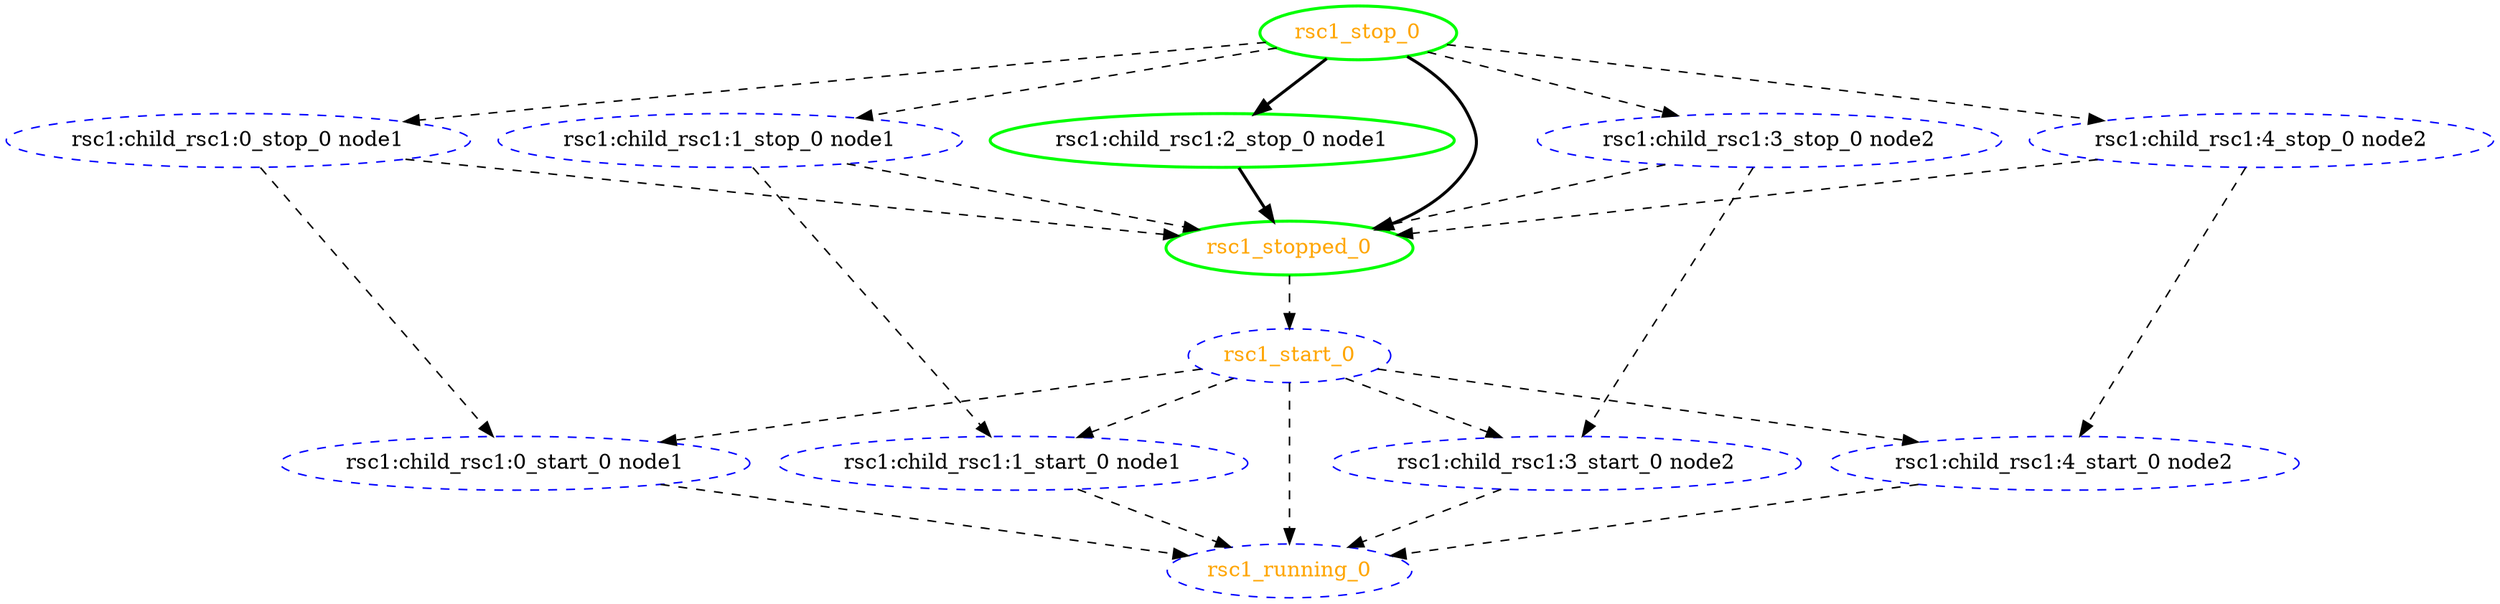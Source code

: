 digraph "g" {
	size = "30,30"
"rsc1:child_rsc1:0_stop_0 node1" [ style="dashed" color="blue" fontcolor="black" ]
"rsc1:child_rsc1:0_start_0 node1" [ style="dashed" color="blue" fontcolor="black" ]
"rsc1:child_rsc1:1_stop_0 node1" [ style="dashed" color="blue" fontcolor="black" ]
"rsc1:child_rsc1:1_start_0 node1" [ style="dashed" color="blue" fontcolor="black" ]
"rsc1:child_rsc1:2_stop_0 node1" [ style=bold color="green" fontcolor="black" ]
"rsc1:child_rsc1:3_stop_0 node2" [ style="dashed" color="blue" fontcolor="black" ]
"rsc1:child_rsc1:3_start_0 node2" [ style="dashed" color="blue" fontcolor="black" ]
"rsc1:child_rsc1:4_stop_0 node2" [ style="dashed" color="blue" fontcolor="black" ]
"rsc1:child_rsc1:4_start_0 node2" [ style="dashed" color="blue" fontcolor="black" ]
"rsc1_start_0" [ style="dashed" color="blue" fontcolor="orange" ]
"rsc1_running_0" [ style="dashed" color="blue" fontcolor="orange" ]
"rsc1_stop_0" [ style=bold color="green" fontcolor="orange" ]
"rsc1_stopped_0" [ style=bold color="green" fontcolor="orange" ]
"rsc1_stop_0" -> "rsc1:child_rsc1:0_stop_0 node1" [ style = dashed]
"rsc1:child_rsc1:0_stop_0 node1" -> "rsc1:child_rsc1:0_start_0 node1" [ style = dashed]
"rsc1_start_0" -> "rsc1:child_rsc1:0_start_0 node1" [ style = dashed]
"rsc1_stop_0" -> "rsc1:child_rsc1:1_stop_0 node1" [ style = dashed]
"rsc1:child_rsc1:1_stop_0 node1" -> "rsc1:child_rsc1:1_start_0 node1" [ style = dashed]
"rsc1_start_0" -> "rsc1:child_rsc1:1_start_0 node1" [ style = dashed]
"rsc1_stop_0" -> "rsc1:child_rsc1:2_stop_0 node1" [ style = bold]
"rsc1_stop_0" -> "rsc1:child_rsc1:3_stop_0 node2" [ style = dashed]
"rsc1:child_rsc1:3_stop_0 node2" -> "rsc1:child_rsc1:3_start_0 node2" [ style = dashed]
"rsc1_start_0" -> "rsc1:child_rsc1:3_start_0 node2" [ style = dashed]
"rsc1_stop_0" -> "rsc1:child_rsc1:4_stop_0 node2" [ style = dashed]
"rsc1:child_rsc1:4_stop_0 node2" -> "rsc1:child_rsc1:4_start_0 node2" [ style = dashed]
"rsc1_start_0" -> "rsc1:child_rsc1:4_start_0 node2" [ style = dashed]
"rsc1_stopped_0" -> "rsc1_start_0" [ style = dashed]
"rsc1_start_0" -> "rsc1_running_0" [ style = dashed]
"rsc1:child_rsc1:0_start_0 node1" -> "rsc1_running_0" [ style = dashed]
"rsc1:child_rsc1:1_start_0 node1" -> "rsc1_running_0" [ style = dashed]
"rsc1:child_rsc1:3_start_0 node2" -> "rsc1_running_0" [ style = dashed]
"rsc1:child_rsc1:4_start_0 node2" -> "rsc1_running_0" [ style = dashed]
"rsc1:child_rsc1:0_stop_0 node1" -> "rsc1_stopped_0" [ style = dashed]
"rsc1:child_rsc1:1_stop_0 node1" -> "rsc1_stopped_0" [ style = dashed]
"rsc1:child_rsc1:2_stop_0 node1" -> "rsc1_stopped_0" [ style = bold]
"rsc1:child_rsc1:3_stop_0 node2" -> "rsc1_stopped_0" [ style = dashed]
"rsc1:child_rsc1:4_stop_0 node2" -> "rsc1_stopped_0" [ style = dashed]
"rsc1_stop_0" -> "rsc1_stopped_0" [ style = bold]
}

